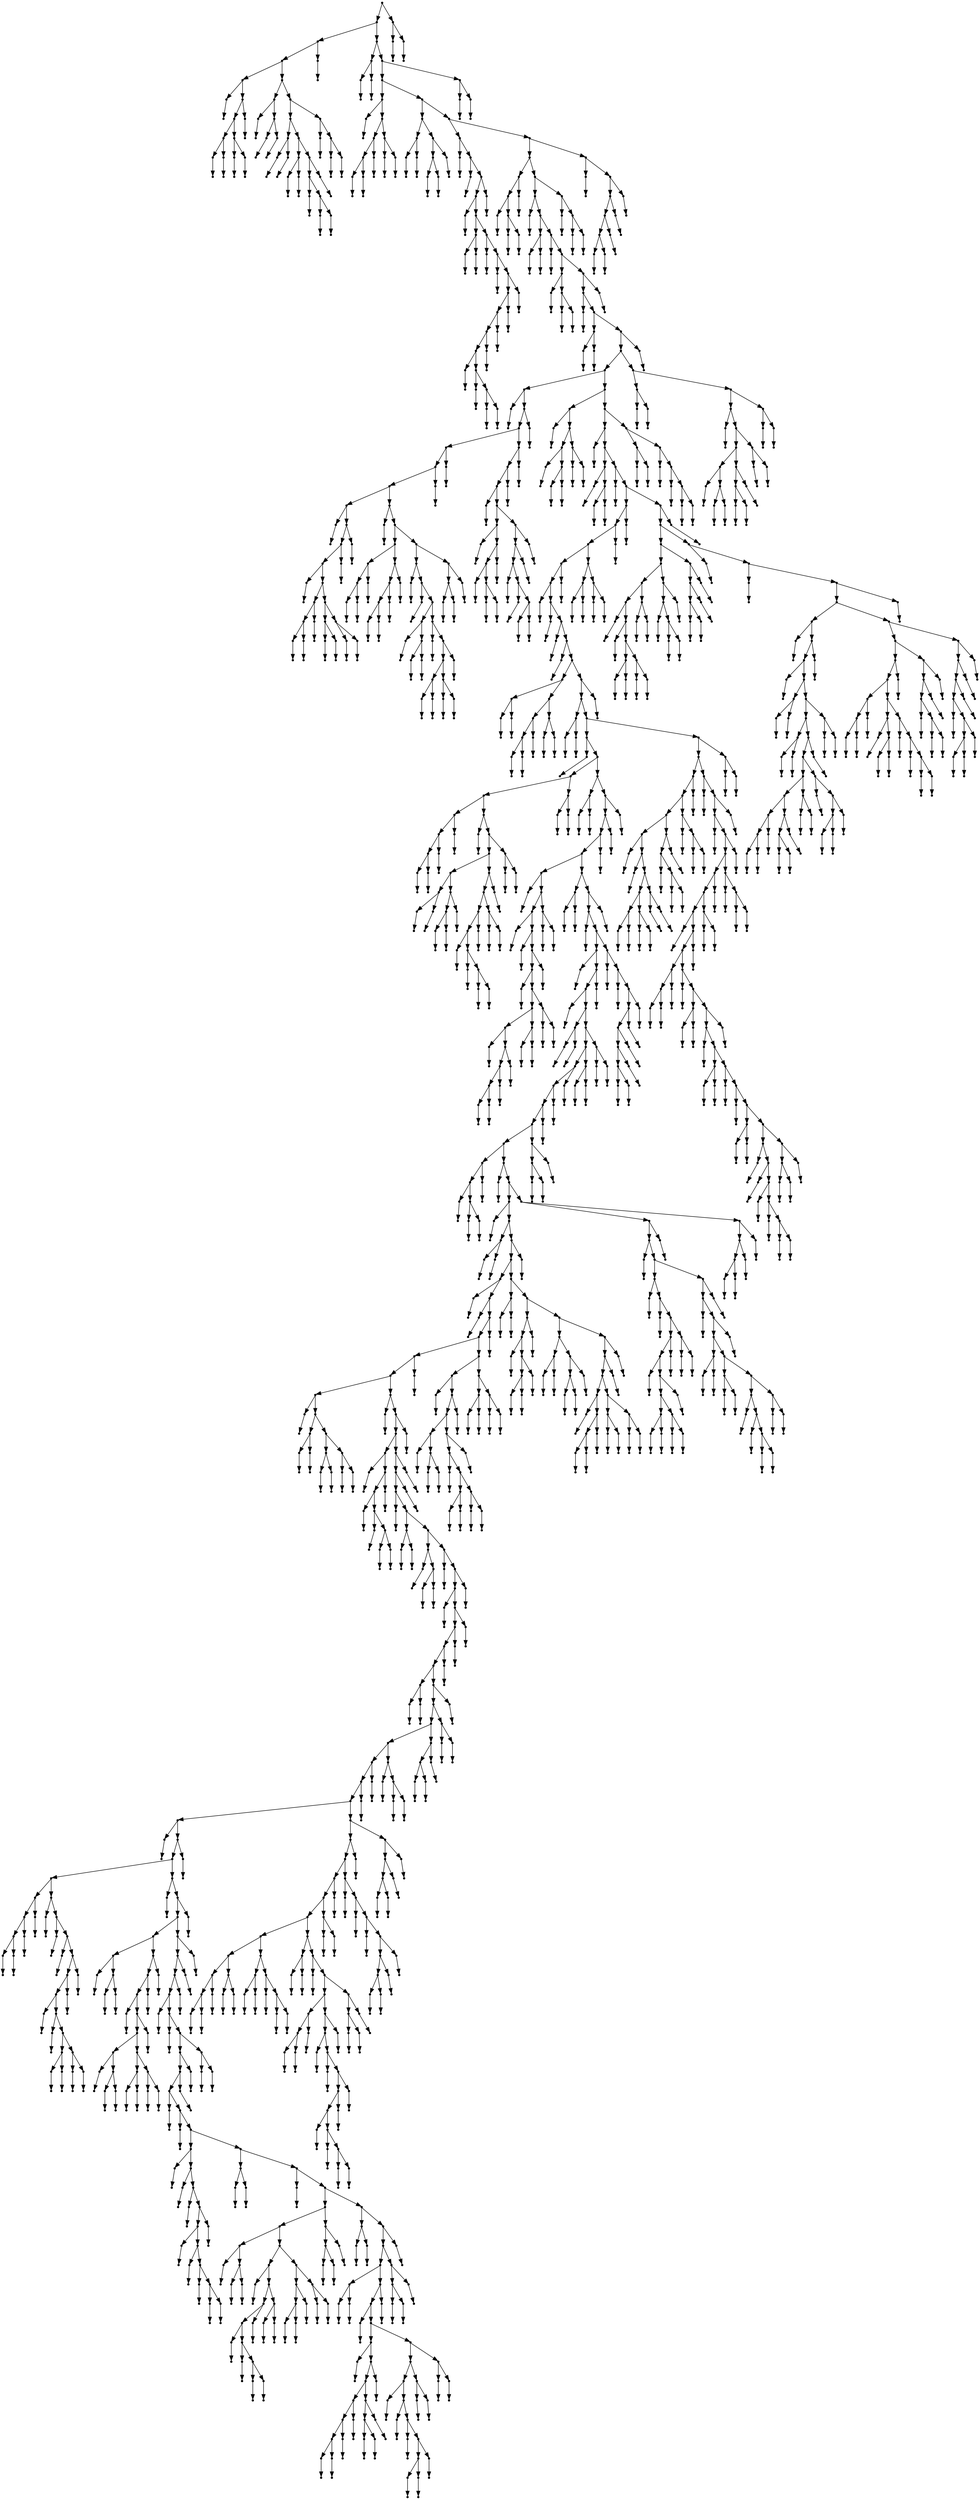 digraph {
  1915 [shape=point];
  1909 [shape=point];
  61 [shape=point];
  58 [shape=point];
  16 [shape=point];
  1 [shape=point];
  0 [shape=point];
  15 [shape=point];
  12 [shape=point];
  6 [shape=point];
  3 [shape=point];
  2 [shape=point];
  5 [shape=point];
  4 [shape=point];
  11 [shape=point];
  8 [shape=point];
  7 [shape=point];
  10 [shape=point];
  9 [shape=point];
  14 [shape=point];
  13 [shape=point];
  57 [shape=point];
  24 [shape=point];
  18 [shape=point];
  17 [shape=point];
  23 [shape=point];
  20 [shape=point];
  19 [shape=point];
  22 [shape=point];
  21 [shape=point];
  56 [shape=point];
  47 [shape=point];
  29 [shape=point];
  26 [shape=point];
  25 [shape=point];
  28 [shape=point];
  27 [shape=point];
  46 [shape=point];
  34 [shape=point];
  31 [shape=point];
  30 [shape=point];
  33 [shape=point];
  32 [shape=point];
  45 [shape=point];
  42 [shape=point];
  36 [shape=point];
  35 [shape=point];
  41 [shape=point];
  38 [shape=point];
  37 [shape=point];
  40 [shape=point];
  39 [shape=point];
  44 [shape=point];
  43 [shape=point];
  55 [shape=point];
  49 [shape=point];
  48 [shape=point];
  54 [shape=point];
  51 [shape=point];
  50 [shape=point];
  53 [shape=point];
  52 [shape=point];
  60 [shape=point];
  59 [shape=point];
  1908 [shape=point];
  66 [shape=point];
  63 [shape=point];
  62 [shape=point];
  65 [shape=point];
  64 [shape=point];
  1907 [shape=point];
  1901 [shape=point];
  83 [shape=point];
  68 [shape=point];
  67 [shape=point];
  82 [shape=point];
  76 [shape=point];
  73 [shape=point];
  70 [shape=point];
  69 [shape=point];
  72 [shape=point];
  71 [shape=point];
  75 [shape=point];
  74 [shape=point];
  81 [shape=point];
  78 [shape=point];
  77 [shape=point];
  80 [shape=point];
  79 [shape=point];
  1900 [shape=point];
  97 [shape=point];
  88 [shape=point];
  85 [shape=point];
  84 [shape=point];
  87 [shape=point];
  86 [shape=point];
  96 [shape=point];
  93 [shape=point];
  90 [shape=point];
  89 [shape=point];
  92 [shape=point];
  91 [shape=point];
  95 [shape=point];
  94 [shape=point];
  1899 [shape=point];
  144 [shape=point];
  99 [shape=point];
  98 [shape=point];
  143 [shape=point];
  101 [shape=point];
  100 [shape=point];
  142 [shape=point];
  139 [shape=point];
  103 [shape=point];
  102 [shape=point];
  138 [shape=point];
  108 [shape=point];
  105 [shape=point];
  104 [shape=point];
  107 [shape=point];
  106 [shape=point];
  137 [shape=point];
  110 [shape=point];
  109 [shape=point];
  136 [shape=point];
  112 [shape=point];
  111 [shape=point];
  135 [shape=point];
  132 [shape=point];
  129 [shape=point];
  126 [shape=point];
  123 [shape=point];
  114 [shape=point];
  113 [shape=point];
  122 [shape=point];
  116 [shape=point];
  115 [shape=point];
  121 [shape=point];
  118 [shape=point];
  117 [shape=point];
  120 [shape=point];
  119 [shape=point];
  125 [shape=point];
  124 [shape=point];
  128 [shape=point];
  127 [shape=point];
  131 [shape=point];
  130 [shape=point];
  134 [shape=point];
  133 [shape=point];
  141 [shape=point];
  140 [shape=point];
  1898 [shape=point];
  1880 [shape=point];
  155 [shape=point];
  152 [shape=point];
  146 [shape=point];
  145 [shape=point];
  151 [shape=point];
  148 [shape=point];
  147 [shape=point];
  150 [shape=point];
  149 [shape=point];
  154 [shape=point];
  153 [shape=point];
  1879 [shape=point];
  1870 [shape=point];
  157 [shape=point];
  156 [shape=point];
  1869 [shape=point];
  162 [shape=point];
  159 [shape=point];
  158 [shape=point];
  161 [shape=point];
  160 [shape=point];
  1868 [shape=point];
  164 [shape=point];
  163 [shape=point];
  1867 [shape=point];
  172 [shape=point];
  166 [shape=point];
  165 [shape=point];
  171 [shape=point];
  168 [shape=point];
  167 [shape=point];
  170 [shape=point];
  169 [shape=point];
  1866 [shape=point];
  1863 [shape=point];
  174 [shape=point];
  173 [shape=point];
  1862 [shape=point];
  179 [shape=point];
  176 [shape=point];
  175 [shape=point];
  178 [shape=point];
  177 [shape=point];
  1861 [shape=point];
  1858 [shape=point];
  1819 [shape=point];
  331 [shape=point];
  181 [shape=point];
  180 [shape=point];
  330 [shape=point];
  327 [shape=point];
  285 [shape=point];
  282 [shape=point];
  279 [shape=point];
  213 [shape=point];
  183 [shape=point];
  182 [shape=point];
  212 [shape=point];
  209 [shape=point];
  206 [shape=point];
  185 [shape=point];
  184 [shape=point];
  205 [shape=point];
  193 [shape=point];
  190 [shape=point];
  187 [shape=point];
  186 [shape=point];
  189 [shape=point];
  188 [shape=point];
  192 [shape=point];
  191 [shape=point];
  204 [shape=point];
  198 [shape=point];
  195 [shape=point];
  194 [shape=point];
  197 [shape=point];
  196 [shape=point];
  203 [shape=point];
  200 [shape=point];
  199 [shape=point];
  202 [shape=point];
  201 [shape=point];
  208 [shape=point];
  207 [shape=point];
  211 [shape=point];
  210 [shape=point];
  278 [shape=point];
  215 [shape=point];
  214 [shape=point];
  277 [shape=point];
  235 [shape=point];
  223 [shape=point];
  220 [shape=point];
  217 [shape=point];
  216 [shape=point];
  219 [shape=point];
  218 [shape=point];
  222 [shape=point];
  221 [shape=point];
  234 [shape=point];
  231 [shape=point];
  228 [shape=point];
  225 [shape=point];
  224 [shape=point];
  227 [shape=point];
  226 [shape=point];
  230 [shape=point];
  229 [shape=point];
  233 [shape=point];
  232 [shape=point];
  276 [shape=point];
  267 [shape=point];
  237 [shape=point];
  236 [shape=point];
  266 [shape=point];
  239 [shape=point];
  238 [shape=point];
  265 [shape=point];
  247 [shape=point];
  241 [shape=point];
  240 [shape=point];
  246 [shape=point];
  243 [shape=point];
  242 [shape=point];
  245 [shape=point];
  244 [shape=point];
  264 [shape=point];
  249 [shape=point];
  248 [shape=point];
  263 [shape=point];
  260 [shape=point];
  254 [shape=point];
  251 [shape=point];
  250 [shape=point];
  253 [shape=point];
  252 [shape=point];
  259 [shape=point];
  256 [shape=point];
  255 [shape=point];
  258 [shape=point];
  257 [shape=point];
  262 [shape=point];
  261 [shape=point];
  275 [shape=point];
  272 [shape=point];
  269 [shape=point];
  268 [shape=point];
  271 [shape=point];
  270 [shape=point];
  274 [shape=point];
  273 [shape=point];
  281 [shape=point];
  280 [shape=point];
  284 [shape=point];
  283 [shape=point];
  326 [shape=point];
  323 [shape=point];
  320 [shape=point];
  287 [shape=point];
  286 [shape=point];
  319 [shape=point];
  301 [shape=point];
  289 [shape=point];
  288 [shape=point];
  300 [shape=point];
  297 [shape=point];
  291 [shape=point];
  290 [shape=point];
  296 [shape=point];
  293 [shape=point];
  292 [shape=point];
  295 [shape=point];
  294 [shape=point];
  299 [shape=point];
  298 [shape=point];
  318 [shape=point];
  315 [shape=point];
  312 [shape=point];
  303 [shape=point];
  302 [shape=point];
  311 [shape=point];
  305 [shape=point];
  304 [shape=point];
  310 [shape=point];
  307 [shape=point];
  306 [shape=point];
  309 [shape=point];
  308 [shape=point];
  314 [shape=point];
  313 [shape=point];
  317 [shape=point];
  316 [shape=point];
  322 [shape=point];
  321 [shape=point];
  325 [shape=point];
  324 [shape=point];
  329 [shape=point];
  328 [shape=point];
  1818 [shape=point];
  348 [shape=point];
  333 [shape=point];
  332 [shape=point];
  347 [shape=point];
  341 [shape=point];
  335 [shape=point];
  334 [shape=point];
  340 [shape=point];
  337 [shape=point];
  336 [shape=point];
  339 [shape=point];
  338 [shape=point];
  346 [shape=point];
  343 [shape=point];
  342 [shape=point];
  345 [shape=point];
  344 [shape=point];
  1817 [shape=point];
  1799 [shape=point];
  350 [shape=point];
  349 [shape=point];
  1798 [shape=point];
  358 [shape=point];
  352 [shape=point];
  351 [shape=point];
  357 [shape=point];
  354 [shape=point];
  353 [shape=point];
  356 [shape=point];
  355 [shape=point];
  1797 [shape=point];
  360 [shape=point];
  359 [shape=point];
  1796 [shape=point];
  1601 [shape=point];
  1598 [shape=point];
  1595 [shape=point];
  1583 [shape=point];
  1580 [shape=point];
  362 [shape=point];
  361 [shape=point];
  1579 [shape=point];
  364 [shape=point];
  363 [shape=point];
  1578 [shape=point];
  366 [shape=point];
  365 [shape=point];
  1577 [shape=point];
  368 [shape=point];
  367 [shape=point];
  1576 [shape=point];
  388 [shape=point];
  373 [shape=point];
  370 [shape=point];
  369 [shape=point];
  372 [shape=point];
  371 [shape=point];
  387 [shape=point];
  381 [shape=point];
  378 [shape=point];
  375 [shape=point];
  374 [shape=point];
  377 [shape=point];
  376 [shape=point];
  380 [shape=point];
  379 [shape=point];
  386 [shape=point];
  383 [shape=point];
  382 [shape=point];
  385 [shape=point];
  384 [shape=point];
  1575 [shape=point];
  1572 [shape=point];
  393 [shape=point];
  390 [shape=point];
  389 [shape=point];
  392 [shape=point];
  391 [shape=point];
  1571 [shape=point];
  1412 [shape=point];
  395 [shape=point];
  394 [shape=point];
  1411 [shape=point];
  460 [shape=point];
  454 [shape=point];
  406 [shape=point];
  403 [shape=point];
  400 [shape=point];
  397 [shape=point];
  396 [shape=point];
  399 [shape=point];
  398 [shape=point];
  402 [shape=point];
  401 [shape=point];
  405 [shape=point];
  404 [shape=point];
  453 [shape=point];
  408 [shape=point];
  407 [shape=point];
  452 [shape=point];
  446 [shape=point];
  422 [shape=point];
  413 [shape=point];
  410 [shape=point];
  409 [shape=point];
  412 [shape=point];
  411 [shape=point];
  421 [shape=point];
  418 [shape=point];
  415 [shape=point];
  414 [shape=point];
  417 [shape=point];
  416 [shape=point];
  420 [shape=point];
  419 [shape=point];
  445 [shape=point];
  442 [shape=point];
  436 [shape=point];
  433 [shape=point];
  424 [shape=point];
  423 [shape=point];
  432 [shape=point];
  426 [shape=point];
  425 [shape=point];
  431 [shape=point];
  428 [shape=point];
  427 [shape=point];
  430 [shape=point];
  429 [shape=point];
  435 [shape=point];
  434 [shape=point];
  441 [shape=point];
  438 [shape=point];
  437 [shape=point];
  440 [shape=point];
  439 [shape=point];
  444 [shape=point];
  443 [shape=point];
  451 [shape=point];
  448 [shape=point];
  447 [shape=point];
  450 [shape=point];
  449 [shape=point];
  459 [shape=point];
  456 [shape=point];
  455 [shape=point];
  458 [shape=point];
  457 [shape=point];
  1410 [shape=point];
  465 [shape=point];
  462 [shape=point];
  461 [shape=point];
  464 [shape=point];
  463 [shape=point];
  1409 [shape=point];
  1406 [shape=point];
  1403 [shape=point];
  1400 [shape=point];
  512 [shape=point];
  467 [shape=point];
  466 [shape=point];
  511 [shape=point];
  505 [shape=point];
  469 [shape=point];
  468 [shape=point];
  504 [shape=point];
  471 [shape=point];
  470 [shape=point];
  503 [shape=point];
  500 [shape=point];
  473 [shape=point];
  472 [shape=point];
  499 [shape=point];
  493 [shape=point];
  487 [shape=point];
  475 [shape=point];
  474 [shape=point];
  486 [shape=point];
  483 [shape=point];
  480 [shape=point];
  477 [shape=point];
  476 [shape=point];
  479 [shape=point];
  478 [shape=point];
  482 [shape=point];
  481 [shape=point];
  485 [shape=point];
  484 [shape=point];
  492 [shape=point];
  489 [shape=point];
  488 [shape=point];
  491 [shape=point];
  490 [shape=point];
  498 [shape=point];
  495 [shape=point];
  494 [shape=point];
  497 [shape=point];
  496 [shape=point];
  502 [shape=point];
  501 [shape=point];
  510 [shape=point];
  507 [shape=point];
  506 [shape=point];
  509 [shape=point];
  508 [shape=point];
  1399 [shape=point];
  517 [shape=point];
  514 [shape=point];
  513 [shape=point];
  516 [shape=point];
  515 [shape=point];
  1398 [shape=point];
  1395 [shape=point];
  519 [shape=point];
  518 [shape=point];
  1394 [shape=point];
  1370 [shape=point];
  521 [shape=point];
  520 [shape=point];
  1369 [shape=point];
  1366 [shape=point];
  523 [shape=point];
  522 [shape=point];
  1365 [shape=point];
  528 [shape=point];
  525 [shape=point];
  524 [shape=point];
  527 [shape=point];
  526 [shape=point];
  1364 [shape=point];
  1358 [shape=point];
  1352 [shape=point];
  1349 [shape=point];
  1346 [shape=point];
  1343 [shape=point];
  1334 [shape=point];
  539 [shape=point];
  536 [shape=point];
  530 [shape=point];
  529 [shape=point];
  535 [shape=point];
  532 [shape=point];
  531 [shape=point];
  534 [shape=point];
  533 [shape=point];
  538 [shape=point];
  537 [shape=point];
  1333 [shape=point];
  541 [shape=point];
  540 [shape=point];
  1332 [shape=point];
  1242 [shape=point];
  543 [shape=point];
  542 [shape=point];
  1241 [shape=point];
  548 [shape=point];
  545 [shape=point];
  544 [shape=point];
  547 [shape=point];
  546 [shape=point];
  1240 [shape=point];
  1237 [shape=point];
  1171 [shape=point];
  550 [shape=point];
  549 [shape=point];
  1170 [shape=point];
  552 [shape=point];
  551 [shape=point];
  1169 [shape=point];
  1166 [shape=point];
  1121 [shape=point];
  1118 [shape=point];
  572 [shape=point];
  554 [shape=point];
  553 [shape=point];
  571 [shape=point];
  559 [shape=point];
  556 [shape=point];
  555 [shape=point];
  558 [shape=point];
  557 [shape=point];
  570 [shape=point];
  564 [shape=point];
  561 [shape=point];
  560 [shape=point];
  563 [shape=point];
  562 [shape=point];
  569 [shape=point];
  566 [shape=point];
  565 [shape=point];
  568 [shape=point];
  567 [shape=point];
  1117 [shape=point];
  574 [shape=point];
  573 [shape=point];
  1116 [shape=point];
  1113 [shape=point];
  591 [shape=point];
  576 [shape=point];
  575 [shape=point];
  590 [shape=point];
  587 [shape=point];
  578 [shape=point];
  577 [shape=point];
  586 [shape=point];
  580 [shape=point];
  579 [shape=point];
  585 [shape=point];
  582 [shape=point];
  581 [shape=point];
  584 [shape=point];
  583 [shape=point];
  589 [shape=point];
  588 [shape=point];
  1112 [shape=point];
  1109 [shape=point];
  1106 [shape=point];
  593 [shape=point];
  592 [shape=point];
  1105 [shape=point];
  598 [shape=point];
  595 [shape=point];
  594 [shape=point];
  597 [shape=point];
  596 [shape=point];
  1104 [shape=point];
  606 [shape=point];
  600 [shape=point];
  599 [shape=point];
  605 [shape=point];
  602 [shape=point];
  601 [shape=point];
  604 [shape=point];
  603 [shape=point];
  1103 [shape=point];
  608 [shape=point];
  607 [shape=point];
  1102 [shape=point];
  1099 [shape=point];
  610 [shape=point];
  609 [shape=point];
  1098 [shape=point];
  1095 [shape=point];
  1092 [shape=point];
  1089 [shape=point];
  615 [shape=point];
  612 [shape=point];
  611 [shape=point];
  614 [shape=point];
  613 [shape=point];
  1088 [shape=point];
  1085 [shape=point];
  1079 [shape=point];
  1070 [shape=point];
  1061 [shape=point];
  1058 [shape=point];
  1055 [shape=point];
  926 [shape=point];
  617 [shape=point];
  616 [shape=point];
  925 [shape=point];
  922 [shape=point];
  661 [shape=point];
  628 [shape=point];
  625 [shape=point];
  622 [shape=point];
  619 [shape=point];
  618 [shape=point];
  621 [shape=point];
  620 [shape=point];
  624 [shape=point];
  623 [shape=point];
  627 [shape=point];
  626 [shape=point];
  660 [shape=point];
  630 [shape=point];
  629 [shape=point];
  659 [shape=point];
  632 [shape=point];
  631 [shape=point];
  658 [shape=point];
  634 [shape=point];
  633 [shape=point];
  657 [shape=point];
  654 [shape=point];
  651 [shape=point];
  636 [shape=point];
  635 [shape=point];
  650 [shape=point];
  638 [shape=point];
  637 [shape=point];
  649 [shape=point];
  643 [shape=point];
  640 [shape=point];
  639 [shape=point];
  642 [shape=point];
  641 [shape=point];
  648 [shape=point];
  645 [shape=point];
  644 [shape=point];
  647 [shape=point];
  646 [shape=point];
  653 [shape=point];
  652 [shape=point];
  656 [shape=point];
  655 [shape=point];
  921 [shape=point];
  663 [shape=point];
  662 [shape=point];
  920 [shape=point];
  917 [shape=point];
  704 [shape=point];
  671 [shape=point];
  665 [shape=point];
  664 [shape=point];
  670 [shape=point];
  667 [shape=point];
  666 [shape=point];
  669 [shape=point];
  668 [shape=point];
  703 [shape=point];
  700 [shape=point];
  697 [shape=point];
  673 [shape=point];
  672 [shape=point];
  696 [shape=point];
  693 [shape=point];
  681 [shape=point];
  675 [shape=point];
  674 [shape=point];
  680 [shape=point];
  677 [shape=point];
  676 [shape=point];
  679 [shape=point];
  678 [shape=point];
  692 [shape=point];
  686 [shape=point];
  683 [shape=point];
  682 [shape=point];
  685 [shape=point];
  684 [shape=point];
  691 [shape=point];
  688 [shape=point];
  687 [shape=point];
  690 [shape=point];
  689 [shape=point];
  695 [shape=point];
  694 [shape=point];
  699 [shape=point];
  698 [shape=point];
  702 [shape=point];
  701 [shape=point];
  916 [shape=point];
  913 [shape=point];
  910 [shape=point];
  907 [shape=point];
  706 [shape=point];
  705 [shape=point];
  906 [shape=point];
  708 [shape=point];
  707 [shape=point];
  905 [shape=point];
  899 [shape=point];
  896 [shape=point];
  893 [shape=point];
  710 [shape=point];
  709 [shape=point];
  892 [shape=point];
  712 [shape=point];
  711 [shape=point];
  891 [shape=point];
  738 [shape=point];
  714 [shape=point];
  713 [shape=point];
  737 [shape=point];
  716 [shape=point];
  715 [shape=point];
  736 [shape=point];
  718 [shape=point];
  717 [shape=point];
  735 [shape=point];
  732 [shape=point];
  720 [shape=point];
  719 [shape=point];
  731 [shape=point];
  722 [shape=point];
  721 [shape=point];
  730 [shape=point];
  724 [shape=point];
  723 [shape=point];
  729 [shape=point];
  726 [shape=point];
  725 [shape=point];
  728 [shape=point];
  727 [shape=point];
  734 [shape=point];
  733 [shape=point];
  890 [shape=point];
  743 [shape=point];
  740 [shape=point];
  739 [shape=point];
  742 [shape=point];
  741 [shape=point];
  889 [shape=point];
  745 [shape=point];
  744 [shape=point];
  888 [shape=point];
  801 [shape=point];
  792 [shape=point];
  753 [shape=point];
  747 [shape=point];
  746 [shape=point];
  752 [shape=point];
  749 [shape=point];
  748 [shape=point];
  751 [shape=point];
  750 [shape=point];
  791 [shape=point];
  776 [shape=point];
  755 [shape=point];
  754 [shape=point];
  775 [shape=point];
  769 [shape=point];
  766 [shape=point];
  757 [shape=point];
  756 [shape=point];
  765 [shape=point];
  759 [shape=point];
  758 [shape=point];
  764 [shape=point];
  761 [shape=point];
  760 [shape=point];
  763 [shape=point];
  762 [shape=point];
  768 [shape=point];
  767 [shape=point];
  774 [shape=point];
  771 [shape=point];
  770 [shape=point];
  773 [shape=point];
  772 [shape=point];
  790 [shape=point];
  784 [shape=point];
  781 [shape=point];
  778 [shape=point];
  777 [shape=point];
  780 [shape=point];
  779 [shape=point];
  783 [shape=point];
  782 [shape=point];
  789 [shape=point];
  786 [shape=point];
  785 [shape=point];
  788 [shape=point];
  787 [shape=point];
  800 [shape=point];
  797 [shape=point];
  794 [shape=point];
  793 [shape=point];
  796 [shape=point];
  795 [shape=point];
  799 [shape=point];
  798 [shape=point];
  887 [shape=point];
  806 [shape=point];
  803 [shape=point];
  802 [shape=point];
  805 [shape=point];
  804 [shape=point];
  886 [shape=point];
  883 [shape=point];
  874 [shape=point];
  811 [shape=point];
  808 [shape=point];
  807 [shape=point];
  810 [shape=point];
  809 [shape=point];
  873 [shape=point];
  870 [shape=point];
  813 [shape=point];
  812 [shape=point];
  869 [shape=point];
  839 [shape=point];
  815 [shape=point];
  814 [shape=point];
  838 [shape=point];
  835 [shape=point];
  826 [shape=point];
  823 [shape=point];
  820 [shape=point];
  817 [shape=point];
  816 [shape=point];
  819 [shape=point];
  818 [shape=point];
  822 [shape=point];
  821 [shape=point];
  825 [shape=point];
  824 [shape=point];
  834 [shape=point];
  831 [shape=point];
  828 [shape=point];
  827 [shape=point];
  830 [shape=point];
  829 [shape=point];
  833 [shape=point];
  832 [shape=point];
  837 [shape=point];
  836 [shape=point];
  868 [shape=point];
  862 [shape=point];
  856 [shape=point];
  841 [shape=point];
  840 [shape=point];
  855 [shape=point];
  843 [shape=point];
  842 [shape=point];
  854 [shape=point];
  845 [shape=point];
  844 [shape=point];
  853 [shape=point];
  850 [shape=point];
  847 [shape=point];
  846 [shape=point];
  849 [shape=point];
  848 [shape=point];
  852 [shape=point];
  851 [shape=point];
  861 [shape=point];
  858 [shape=point];
  857 [shape=point];
  860 [shape=point];
  859 [shape=point];
  867 [shape=point];
  864 [shape=point];
  863 [shape=point];
  866 [shape=point];
  865 [shape=point];
  872 [shape=point];
  871 [shape=point];
  882 [shape=point];
  879 [shape=point];
  876 [shape=point];
  875 [shape=point];
  878 [shape=point];
  877 [shape=point];
  881 [shape=point];
  880 [shape=point];
  885 [shape=point];
  884 [shape=point];
  895 [shape=point];
  894 [shape=point];
  898 [shape=point];
  897 [shape=point];
  904 [shape=point];
  901 [shape=point];
  900 [shape=point];
  903 [shape=point];
  902 [shape=point];
  909 [shape=point];
  908 [shape=point];
  912 [shape=point];
  911 [shape=point];
  915 [shape=point];
  914 [shape=point];
  919 [shape=point];
  918 [shape=point];
  924 [shape=point];
  923 [shape=point];
  1054 [shape=point];
  1042 [shape=point];
  1039 [shape=point];
  1018 [shape=point];
  1015 [shape=point];
  1009 [shape=point];
  955 [shape=point];
  940 [shape=point];
  934 [shape=point];
  931 [shape=point];
  928 [shape=point];
  927 [shape=point];
  930 [shape=point];
  929 [shape=point];
  933 [shape=point];
  932 [shape=point];
  939 [shape=point];
  936 [shape=point];
  935 [shape=point];
  938 [shape=point];
  937 [shape=point];
  954 [shape=point];
  945 [shape=point];
  942 [shape=point];
  941 [shape=point];
  944 [shape=point];
  943 [shape=point];
  953 [shape=point];
  947 [shape=point];
  946 [shape=point];
  952 [shape=point];
  949 [shape=point];
  948 [shape=point];
  951 [shape=point];
  950 [shape=point];
  1008 [shape=point];
  960 [shape=point];
  957 [shape=point];
  956 [shape=point];
  959 [shape=point];
  958 [shape=point];
  1007 [shape=point];
  962 [shape=point];
  961 [shape=point];
  1006 [shape=point];
  997 [shape=point];
  970 [shape=point];
  967 [shape=point];
  964 [shape=point];
  963 [shape=point];
  966 [shape=point];
  965 [shape=point];
  969 [shape=point];
  968 [shape=point];
  996 [shape=point];
  993 [shape=point];
  972 [shape=point];
  971 [shape=point];
  992 [shape=point];
  974 [shape=point];
  973 [shape=point];
  991 [shape=point];
  988 [shape=point];
  985 [shape=point];
  976 [shape=point];
  975 [shape=point];
  984 [shape=point];
  978 [shape=point];
  977 [shape=point];
  983 [shape=point];
  980 [shape=point];
  979 [shape=point];
  982 [shape=point];
  981 [shape=point];
  987 [shape=point];
  986 [shape=point];
  990 [shape=point];
  989 [shape=point];
  995 [shape=point];
  994 [shape=point];
  1005 [shape=point];
  1002 [shape=point];
  999 [shape=point];
  998 [shape=point];
  1001 [shape=point];
  1000 [shape=point];
  1004 [shape=point];
  1003 [shape=point];
  1014 [shape=point];
  1011 [shape=point];
  1010 [shape=point];
  1013 [shape=point];
  1012 [shape=point];
  1017 [shape=point];
  1016 [shape=point];
  1038 [shape=point];
  1020 [shape=point];
  1019 [shape=point];
  1037 [shape=point];
  1022 [shape=point];
  1021 [shape=point];
  1036 [shape=point];
  1024 [shape=point];
  1023 [shape=point];
  1035 [shape=point];
  1032 [shape=point];
  1029 [shape=point];
  1026 [shape=point];
  1025 [shape=point];
  1028 [shape=point];
  1027 [shape=point];
  1031 [shape=point];
  1030 [shape=point];
  1034 [shape=point];
  1033 [shape=point];
  1041 [shape=point];
  1040 [shape=point];
  1053 [shape=point];
  1050 [shape=point];
  1047 [shape=point];
  1044 [shape=point];
  1043 [shape=point];
  1046 [shape=point];
  1045 [shape=point];
  1049 [shape=point];
  1048 [shape=point];
  1052 [shape=point];
  1051 [shape=point];
  1057 [shape=point];
  1056 [shape=point];
  1060 [shape=point];
  1059 [shape=point];
  1069 [shape=point];
  1063 [shape=point];
  1062 [shape=point];
  1068 [shape=point];
  1065 [shape=point];
  1064 [shape=point];
  1067 [shape=point];
  1066 [shape=point];
  1078 [shape=point];
  1075 [shape=point];
  1072 [shape=point];
  1071 [shape=point];
  1074 [shape=point];
  1073 [shape=point];
  1077 [shape=point];
  1076 [shape=point];
  1084 [shape=point];
  1081 [shape=point];
  1080 [shape=point];
  1083 [shape=point];
  1082 [shape=point];
  1087 [shape=point];
  1086 [shape=point];
  1091 [shape=point];
  1090 [shape=point];
  1094 [shape=point];
  1093 [shape=point];
  1097 [shape=point];
  1096 [shape=point];
  1101 [shape=point];
  1100 [shape=point];
  1108 [shape=point];
  1107 [shape=point];
  1111 [shape=point];
  1110 [shape=point];
  1115 [shape=point];
  1114 [shape=point];
  1120 [shape=point];
  1119 [shape=point];
  1165 [shape=point];
  1153 [shape=point];
  1123 [shape=point];
  1122 [shape=point];
  1152 [shape=point];
  1149 [shape=point];
  1131 [shape=point];
  1125 [shape=point];
  1124 [shape=point];
  1130 [shape=point];
  1127 [shape=point];
  1126 [shape=point];
  1129 [shape=point];
  1128 [shape=point];
  1148 [shape=point];
  1145 [shape=point];
  1133 [shape=point];
  1132 [shape=point];
  1144 [shape=point];
  1138 [shape=point];
  1135 [shape=point];
  1134 [shape=point];
  1137 [shape=point];
  1136 [shape=point];
  1143 [shape=point];
  1140 [shape=point];
  1139 [shape=point];
  1142 [shape=point];
  1141 [shape=point];
  1147 [shape=point];
  1146 [shape=point];
  1151 [shape=point];
  1150 [shape=point];
  1164 [shape=point];
  1158 [shape=point];
  1155 [shape=point];
  1154 [shape=point];
  1157 [shape=point];
  1156 [shape=point];
  1163 [shape=point];
  1160 [shape=point];
  1159 [shape=point];
  1162 [shape=point];
  1161 [shape=point];
  1168 [shape=point];
  1167 [shape=point];
  1236 [shape=point];
  1176 [shape=point];
  1173 [shape=point];
  1172 [shape=point];
  1175 [shape=point];
  1174 [shape=point];
  1235 [shape=point];
  1190 [shape=point];
  1187 [shape=point];
  1178 [shape=point];
  1177 [shape=point];
  1186 [shape=point];
  1183 [shape=point];
  1180 [shape=point];
  1179 [shape=point];
  1182 [shape=point];
  1181 [shape=point];
  1185 [shape=point];
  1184 [shape=point];
  1189 [shape=point];
  1188 [shape=point];
  1234 [shape=point];
  1204 [shape=point];
  1195 [shape=point];
  1192 [shape=point];
  1191 [shape=point];
  1194 [shape=point];
  1193 [shape=point];
  1203 [shape=point];
  1200 [shape=point];
  1197 [shape=point];
  1196 [shape=point];
  1199 [shape=point];
  1198 [shape=point];
  1202 [shape=point];
  1201 [shape=point];
  1233 [shape=point];
  1230 [shape=point];
  1227 [shape=point];
  1215 [shape=point];
  1206 [shape=point];
  1205 [shape=point];
  1214 [shape=point];
  1211 [shape=point];
  1208 [shape=point];
  1207 [shape=point];
  1210 [shape=point];
  1209 [shape=point];
  1213 [shape=point];
  1212 [shape=point];
  1226 [shape=point];
  1220 [shape=point];
  1217 [shape=point];
  1216 [shape=point];
  1219 [shape=point];
  1218 [shape=point];
  1225 [shape=point];
  1222 [shape=point];
  1221 [shape=point];
  1224 [shape=point];
  1223 [shape=point];
  1229 [shape=point];
  1228 [shape=point];
  1232 [shape=point];
  1231 [shape=point];
  1239 [shape=point];
  1238 [shape=point];
  1331 [shape=point];
  1319 [shape=point];
  1316 [shape=point];
  1244 [shape=point];
  1243 [shape=point];
  1315 [shape=point];
  1276 [shape=point];
  1246 [shape=point];
  1245 [shape=point];
  1275 [shape=point];
  1248 [shape=point];
  1247 [shape=point];
  1274 [shape=point];
  1268 [shape=point];
  1265 [shape=point];
  1250 [shape=point];
  1249 [shape=point];
  1264 [shape=point];
  1261 [shape=point];
  1255 [shape=point];
  1252 [shape=point];
  1251 [shape=point];
  1254 [shape=point];
  1253 [shape=point];
  1260 [shape=point];
  1257 [shape=point];
  1256 [shape=point];
  1259 [shape=point];
  1258 [shape=point];
  1263 [shape=point];
  1262 [shape=point];
  1267 [shape=point];
  1266 [shape=point];
  1273 [shape=point];
  1270 [shape=point];
  1269 [shape=point];
  1272 [shape=point];
  1271 [shape=point];
  1314 [shape=point];
  1311 [shape=point];
  1278 [shape=point];
  1277 [shape=point];
  1310 [shape=point];
  1307 [shape=point];
  1283 [shape=point];
  1280 [shape=point];
  1279 [shape=point];
  1282 [shape=point];
  1281 [shape=point];
  1306 [shape=point];
  1288 [shape=point];
  1285 [shape=point];
  1284 [shape=point];
  1287 [shape=point];
  1286 [shape=point];
  1305 [shape=point];
  1299 [shape=point];
  1290 [shape=point];
  1289 [shape=point];
  1298 [shape=point];
  1292 [shape=point];
  1291 [shape=point];
  1297 [shape=point];
  1294 [shape=point];
  1293 [shape=point];
  1296 [shape=point];
  1295 [shape=point];
  1304 [shape=point];
  1301 [shape=point];
  1300 [shape=point];
  1303 [shape=point];
  1302 [shape=point];
  1309 [shape=point];
  1308 [shape=point];
  1313 [shape=point];
  1312 [shape=point];
  1318 [shape=point];
  1317 [shape=point];
  1330 [shape=point];
  1327 [shape=point];
  1324 [shape=point];
  1321 [shape=point];
  1320 [shape=point];
  1323 [shape=point];
  1322 [shape=point];
  1326 [shape=point];
  1325 [shape=point];
  1329 [shape=point];
  1328 [shape=point];
  1342 [shape=point];
  1339 [shape=point];
  1336 [shape=point];
  1335 [shape=point];
  1338 [shape=point];
  1337 [shape=point];
  1341 [shape=point];
  1340 [shape=point];
  1345 [shape=point];
  1344 [shape=point];
  1348 [shape=point];
  1347 [shape=point];
  1351 [shape=point];
  1350 [shape=point];
  1357 [shape=point];
  1354 [shape=point];
  1353 [shape=point];
  1356 [shape=point];
  1355 [shape=point];
  1363 [shape=point];
  1360 [shape=point];
  1359 [shape=point];
  1362 [shape=point];
  1361 [shape=point];
  1368 [shape=point];
  1367 [shape=point];
  1393 [shape=point];
  1372 [shape=point];
  1371 [shape=point];
  1392 [shape=point];
  1374 [shape=point];
  1373 [shape=point];
  1391 [shape=point];
  1388 [shape=point];
  1385 [shape=point];
  1382 [shape=point];
  1379 [shape=point];
  1376 [shape=point];
  1375 [shape=point];
  1378 [shape=point];
  1377 [shape=point];
  1381 [shape=point];
  1380 [shape=point];
  1384 [shape=point];
  1383 [shape=point];
  1387 [shape=point];
  1386 [shape=point];
  1390 [shape=point];
  1389 [shape=point];
  1397 [shape=point];
  1396 [shape=point];
  1402 [shape=point];
  1401 [shape=point];
  1405 [shape=point];
  1404 [shape=point];
  1408 [shape=point];
  1407 [shape=point];
  1570 [shape=point];
  1564 [shape=point];
  1459 [shape=point];
  1456 [shape=point];
  1447 [shape=point];
  1435 [shape=point];
  1414 [shape=point];
  1413 [shape=point];
  1434 [shape=point];
  1416 [shape=point];
  1415 [shape=point];
  1433 [shape=point];
  1427 [shape=point];
  1421 [shape=point];
  1418 [shape=point];
  1417 [shape=point];
  1420 [shape=point];
  1419 [shape=point];
  1426 [shape=point];
  1423 [shape=point];
  1422 [shape=point];
  1425 [shape=point];
  1424 [shape=point];
  1432 [shape=point];
  1429 [shape=point];
  1428 [shape=point];
  1431 [shape=point];
  1430 [shape=point];
  1446 [shape=point];
  1443 [shape=point];
  1437 [shape=point];
  1436 [shape=point];
  1442 [shape=point];
  1439 [shape=point];
  1438 [shape=point];
  1441 [shape=point];
  1440 [shape=point];
  1445 [shape=point];
  1444 [shape=point];
  1455 [shape=point];
  1449 [shape=point];
  1448 [shape=point];
  1454 [shape=point];
  1451 [shape=point];
  1450 [shape=point];
  1453 [shape=point];
  1452 [shape=point];
  1458 [shape=point];
  1457 [shape=point];
  1563 [shape=point];
  1461 [shape=point];
  1460 [shape=point];
  1562 [shape=point];
  1559 [shape=point];
  1463 [shape=point];
  1462 [shape=point];
  1558 [shape=point];
  1555 [shape=point];
  1546 [shape=point];
  1543 [shape=point];
  1537 [shape=point];
  1465 [shape=point];
  1464 [shape=point];
  1536 [shape=point];
  1533 [shape=point];
  1473 [shape=point];
  1470 [shape=point];
  1467 [shape=point];
  1466 [shape=point];
  1469 [shape=point];
  1468 [shape=point];
  1472 [shape=point];
  1471 [shape=point];
  1532 [shape=point];
  1475 [shape=point];
  1474 [shape=point];
  1531 [shape=point];
  1480 [shape=point];
  1477 [shape=point];
  1476 [shape=point];
  1479 [shape=point];
  1478 [shape=point];
  1530 [shape=point];
  1527 [shape=point];
  1482 [shape=point];
  1481 [shape=point];
  1526 [shape=point];
  1487 [shape=point];
  1484 [shape=point];
  1483 [shape=point];
  1486 [shape=point];
  1485 [shape=point];
  1525 [shape=point];
  1489 [shape=point];
  1488 [shape=point];
  1524 [shape=point];
  1491 [shape=point];
  1490 [shape=point];
  1523 [shape=point];
  1496 [shape=point];
  1493 [shape=point];
  1492 [shape=point];
  1495 [shape=point];
  1494 [shape=point];
  1522 [shape=point];
  1513 [shape=point];
  1498 [shape=point];
  1497 [shape=point];
  1512 [shape=point];
  1500 [shape=point];
  1499 [shape=point];
  1511 [shape=point];
  1502 [shape=point];
  1501 [shape=point];
  1510 [shape=point];
  1504 [shape=point];
  1503 [shape=point];
  1509 [shape=point];
  1506 [shape=point];
  1505 [shape=point];
  1508 [shape=point];
  1507 [shape=point];
  1521 [shape=point];
  1518 [shape=point];
  1515 [shape=point];
  1514 [shape=point];
  1517 [shape=point];
  1516 [shape=point];
  1520 [shape=point];
  1519 [shape=point];
  1529 [shape=point];
  1528 [shape=point];
  1535 [shape=point];
  1534 [shape=point];
  1542 [shape=point];
  1539 [shape=point];
  1538 [shape=point];
  1541 [shape=point];
  1540 [shape=point];
  1545 [shape=point];
  1544 [shape=point];
  1554 [shape=point];
  1548 [shape=point];
  1547 [shape=point];
  1553 [shape=point];
  1550 [shape=point];
  1549 [shape=point];
  1552 [shape=point];
  1551 [shape=point];
  1557 [shape=point];
  1556 [shape=point];
  1561 [shape=point];
  1560 [shape=point];
  1569 [shape=point];
  1566 [shape=point];
  1565 [shape=point];
  1568 [shape=point];
  1567 [shape=point];
  1574 [shape=point];
  1573 [shape=point];
  1582 [shape=point];
  1581 [shape=point];
  1594 [shape=point];
  1588 [shape=point];
  1585 [shape=point];
  1584 [shape=point];
  1587 [shape=point];
  1586 [shape=point];
  1593 [shape=point];
  1590 [shape=point];
  1589 [shape=point];
  1592 [shape=point];
  1591 [shape=point];
  1597 [shape=point];
  1596 [shape=point];
  1600 [shape=point];
  1599 [shape=point];
  1795 [shape=point];
  1792 [shape=point];
  1648 [shape=point];
  1636 [shape=point];
  1624 [shape=point];
  1618 [shape=point];
  1603 [shape=point];
  1602 [shape=point];
  1617 [shape=point];
  1605 [shape=point];
  1604 [shape=point];
  1616 [shape=point];
  1610 [shape=point];
  1607 [shape=point];
  1606 [shape=point];
  1609 [shape=point];
  1608 [shape=point];
  1615 [shape=point];
  1612 [shape=point];
  1611 [shape=point];
  1614 [shape=point];
  1613 [shape=point];
  1623 [shape=point];
  1620 [shape=point];
  1619 [shape=point];
  1622 [shape=point];
  1621 [shape=point];
  1635 [shape=point];
  1632 [shape=point];
  1626 [shape=point];
  1625 [shape=point];
  1631 [shape=point];
  1628 [shape=point];
  1627 [shape=point];
  1630 [shape=point];
  1629 [shape=point];
  1634 [shape=point];
  1633 [shape=point];
  1647 [shape=point];
  1644 [shape=point];
  1641 [shape=point];
  1638 [shape=point];
  1637 [shape=point];
  1640 [shape=point];
  1639 [shape=point];
  1643 [shape=point];
  1642 [shape=point];
  1646 [shape=point];
  1645 [shape=point];
  1791 [shape=point];
  1650 [shape=point];
  1649 [shape=point];
  1790 [shape=point];
  1652 [shape=point];
  1651 [shape=point];
  1789 [shape=point];
  1786 [shape=point];
  1717 [shape=point];
  1654 [shape=point];
  1653 [shape=point];
  1716 [shape=point];
  1713 [shape=point];
  1656 [shape=point];
  1655 [shape=point];
  1712 [shape=point];
  1661 [shape=point];
  1658 [shape=point];
  1657 [shape=point];
  1660 [shape=point];
  1659 [shape=point];
  1711 [shape=point];
  1705 [shape=point];
  1666 [shape=point];
  1663 [shape=point];
  1662 [shape=point];
  1665 [shape=point];
  1664 [shape=point];
  1704 [shape=point];
  1701 [shape=point];
  1689 [shape=point];
  1683 [shape=point];
  1674 [shape=point];
  1671 [shape=point];
  1668 [shape=point];
  1667 [shape=point];
  1670 [shape=point];
  1669 [shape=point];
  1673 [shape=point];
  1672 [shape=point];
  1682 [shape=point];
  1679 [shape=point];
  1676 [shape=point];
  1675 [shape=point];
  1678 [shape=point];
  1677 [shape=point];
  1681 [shape=point];
  1680 [shape=point];
  1688 [shape=point];
  1685 [shape=point];
  1684 [shape=point];
  1687 [shape=point];
  1686 [shape=point];
  1700 [shape=point];
  1691 [shape=point];
  1690 [shape=point];
  1699 [shape=point];
  1696 [shape=point];
  1693 [shape=point];
  1692 [shape=point];
  1695 [shape=point];
  1694 [shape=point];
  1698 [shape=point];
  1697 [shape=point];
  1703 [shape=point];
  1702 [shape=point];
  1710 [shape=point];
  1707 [shape=point];
  1706 [shape=point];
  1709 [shape=point];
  1708 [shape=point];
  1715 [shape=point];
  1714 [shape=point];
  1785 [shape=point];
  1764 [shape=point];
  1749 [shape=point];
  1746 [shape=point];
  1725 [shape=point];
  1722 [shape=point];
  1719 [shape=point];
  1718 [shape=point];
  1721 [shape=point];
  1720 [shape=point];
  1724 [shape=point];
  1723 [shape=point];
  1745 [shape=point];
  1733 [shape=point];
  1727 [shape=point];
  1726 [shape=point];
  1732 [shape=point];
  1729 [shape=point];
  1728 [shape=point];
  1731 [shape=point];
  1730 [shape=point];
  1744 [shape=point];
  1735 [shape=point];
  1734 [shape=point];
  1743 [shape=point];
  1737 [shape=point];
  1736 [shape=point];
  1742 [shape=point];
  1739 [shape=point];
  1738 [shape=point];
  1741 [shape=point];
  1740 [shape=point];
  1748 [shape=point];
  1747 [shape=point];
  1763 [shape=point];
  1760 [shape=point];
  1757 [shape=point];
  1751 [shape=point];
  1750 [shape=point];
  1756 [shape=point];
  1753 [shape=point];
  1752 [shape=point];
  1755 [shape=point];
  1754 [shape=point];
  1759 [shape=point];
  1758 [shape=point];
  1762 [shape=point];
  1761 [shape=point];
  1784 [shape=point];
  1781 [shape=point];
  1778 [shape=point];
  1775 [shape=point];
  1766 [shape=point];
  1765 [shape=point];
  1774 [shape=point];
  1771 [shape=point];
  1768 [shape=point];
  1767 [shape=point];
  1770 [shape=point];
  1769 [shape=point];
  1773 [shape=point];
  1772 [shape=point];
  1777 [shape=point];
  1776 [shape=point];
  1780 [shape=point];
  1779 [shape=point];
  1783 [shape=point];
  1782 [shape=point];
  1788 [shape=point];
  1787 [shape=point];
  1794 [shape=point];
  1793 [shape=point];
  1816 [shape=point];
  1804 [shape=point];
  1801 [shape=point];
  1800 [shape=point];
  1803 [shape=point];
  1802 [shape=point];
  1815 [shape=point];
  1806 [shape=point];
  1805 [shape=point];
  1814 [shape=point];
  1808 [shape=point];
  1807 [shape=point];
  1813 [shape=point];
  1810 [shape=point];
  1809 [shape=point];
  1812 [shape=point];
  1811 [shape=point];
  1857 [shape=point];
  1824 [shape=point];
  1821 [shape=point];
  1820 [shape=point];
  1823 [shape=point];
  1822 [shape=point];
  1856 [shape=point];
  1850 [shape=point];
  1826 [shape=point];
  1825 [shape=point];
  1849 [shape=point];
  1843 [shape=point];
  1834 [shape=point];
  1828 [shape=point];
  1827 [shape=point];
  1833 [shape=point];
  1830 [shape=point];
  1829 [shape=point];
  1832 [shape=point];
  1831 [shape=point];
  1842 [shape=point];
  1839 [shape=point];
  1836 [shape=point];
  1835 [shape=point];
  1838 [shape=point];
  1837 [shape=point];
  1841 [shape=point];
  1840 [shape=point];
  1848 [shape=point];
  1845 [shape=point];
  1844 [shape=point];
  1847 [shape=point];
  1846 [shape=point];
  1855 [shape=point];
  1852 [shape=point];
  1851 [shape=point];
  1854 [shape=point];
  1853 [shape=point];
  1860 [shape=point];
  1859 [shape=point];
  1865 [shape=point];
  1864 [shape=point];
  1878 [shape=point];
  1872 [shape=point];
  1871 [shape=point];
  1877 [shape=point];
  1874 [shape=point];
  1873 [shape=point];
  1876 [shape=point];
  1875 [shape=point];
  1897 [shape=point];
  1882 [shape=point];
  1881 [shape=point];
  1896 [shape=point];
  1893 [shape=point];
  1890 [shape=point];
  1887 [shape=point];
  1884 [shape=point];
  1883 [shape=point];
  1886 [shape=point];
  1885 [shape=point];
  1889 [shape=point];
  1888 [shape=point];
  1892 [shape=point];
  1891 [shape=point];
  1895 [shape=point];
  1894 [shape=point];
  1906 [shape=point];
  1903 [shape=point];
  1902 [shape=point];
  1905 [shape=point];
  1904 [shape=point];
  1914 [shape=point];
  1911 [shape=point];
  1910 [shape=point];
  1913 [shape=point];
  1912 [shape=point];
1915 -> 1909;
1909 -> 61;
61 -> 58;
58 -> 16;
16 -> 1;
1 -> 0;
16 -> 15;
15 -> 12;
12 -> 6;
6 -> 3;
3 -> 2;
6 -> 5;
5 -> 4;
12 -> 11;
11 -> 8;
8 -> 7;
11 -> 10;
10 -> 9;
15 -> 14;
14 -> 13;
58 -> 57;
57 -> 24;
24 -> 18;
18 -> 17;
24 -> 23;
23 -> 20;
20 -> 19;
23 -> 22;
22 -> 21;
57 -> 56;
56 -> 47;
47 -> 29;
29 -> 26;
26 -> 25;
29 -> 28;
28 -> 27;
47 -> 46;
46 -> 34;
34 -> 31;
31 -> 30;
34 -> 33;
33 -> 32;
46 -> 45;
45 -> 42;
42 -> 36;
36 -> 35;
42 -> 41;
41 -> 38;
38 -> 37;
41 -> 40;
40 -> 39;
45 -> 44;
44 -> 43;
56 -> 55;
55 -> 49;
49 -> 48;
55 -> 54;
54 -> 51;
51 -> 50;
54 -> 53;
53 -> 52;
61 -> 60;
60 -> 59;
1909 -> 1908;
1908 -> 66;
66 -> 63;
63 -> 62;
66 -> 65;
65 -> 64;
1908 -> 1907;
1907 -> 1901;
1901 -> 83;
83 -> 68;
68 -> 67;
83 -> 82;
82 -> 76;
76 -> 73;
73 -> 70;
70 -> 69;
73 -> 72;
72 -> 71;
76 -> 75;
75 -> 74;
82 -> 81;
81 -> 78;
78 -> 77;
81 -> 80;
80 -> 79;
1901 -> 1900;
1900 -> 97;
97 -> 88;
88 -> 85;
85 -> 84;
88 -> 87;
87 -> 86;
97 -> 96;
96 -> 93;
93 -> 90;
90 -> 89;
93 -> 92;
92 -> 91;
96 -> 95;
95 -> 94;
1900 -> 1899;
1899 -> 144;
144 -> 99;
99 -> 98;
144 -> 143;
143 -> 101;
101 -> 100;
143 -> 142;
142 -> 139;
139 -> 103;
103 -> 102;
139 -> 138;
138 -> 108;
108 -> 105;
105 -> 104;
108 -> 107;
107 -> 106;
138 -> 137;
137 -> 110;
110 -> 109;
137 -> 136;
136 -> 112;
112 -> 111;
136 -> 135;
135 -> 132;
132 -> 129;
129 -> 126;
126 -> 123;
123 -> 114;
114 -> 113;
123 -> 122;
122 -> 116;
116 -> 115;
122 -> 121;
121 -> 118;
118 -> 117;
121 -> 120;
120 -> 119;
126 -> 125;
125 -> 124;
129 -> 128;
128 -> 127;
132 -> 131;
131 -> 130;
135 -> 134;
134 -> 133;
142 -> 141;
141 -> 140;
1899 -> 1898;
1898 -> 1880;
1880 -> 155;
155 -> 152;
152 -> 146;
146 -> 145;
152 -> 151;
151 -> 148;
148 -> 147;
151 -> 150;
150 -> 149;
155 -> 154;
154 -> 153;
1880 -> 1879;
1879 -> 1870;
1870 -> 157;
157 -> 156;
1870 -> 1869;
1869 -> 162;
162 -> 159;
159 -> 158;
162 -> 161;
161 -> 160;
1869 -> 1868;
1868 -> 164;
164 -> 163;
1868 -> 1867;
1867 -> 172;
172 -> 166;
166 -> 165;
172 -> 171;
171 -> 168;
168 -> 167;
171 -> 170;
170 -> 169;
1867 -> 1866;
1866 -> 1863;
1863 -> 174;
174 -> 173;
1863 -> 1862;
1862 -> 179;
179 -> 176;
176 -> 175;
179 -> 178;
178 -> 177;
1862 -> 1861;
1861 -> 1858;
1858 -> 1819;
1819 -> 331;
331 -> 181;
181 -> 180;
331 -> 330;
330 -> 327;
327 -> 285;
285 -> 282;
282 -> 279;
279 -> 213;
213 -> 183;
183 -> 182;
213 -> 212;
212 -> 209;
209 -> 206;
206 -> 185;
185 -> 184;
206 -> 205;
205 -> 193;
193 -> 190;
190 -> 187;
187 -> 186;
190 -> 189;
189 -> 188;
193 -> 192;
192 -> 191;
205 -> 204;
204 -> 198;
198 -> 195;
195 -> 194;
198 -> 197;
197 -> 196;
204 -> 203;
203 -> 200;
200 -> 199;
203 -> 202;
202 -> 201;
209 -> 208;
208 -> 207;
212 -> 211;
211 -> 210;
279 -> 278;
278 -> 215;
215 -> 214;
278 -> 277;
277 -> 235;
235 -> 223;
223 -> 220;
220 -> 217;
217 -> 216;
220 -> 219;
219 -> 218;
223 -> 222;
222 -> 221;
235 -> 234;
234 -> 231;
231 -> 228;
228 -> 225;
225 -> 224;
228 -> 227;
227 -> 226;
231 -> 230;
230 -> 229;
234 -> 233;
233 -> 232;
277 -> 276;
276 -> 267;
267 -> 237;
237 -> 236;
267 -> 266;
266 -> 239;
239 -> 238;
266 -> 265;
265 -> 247;
247 -> 241;
241 -> 240;
247 -> 246;
246 -> 243;
243 -> 242;
246 -> 245;
245 -> 244;
265 -> 264;
264 -> 249;
249 -> 248;
264 -> 263;
263 -> 260;
260 -> 254;
254 -> 251;
251 -> 250;
254 -> 253;
253 -> 252;
260 -> 259;
259 -> 256;
256 -> 255;
259 -> 258;
258 -> 257;
263 -> 262;
262 -> 261;
276 -> 275;
275 -> 272;
272 -> 269;
269 -> 268;
272 -> 271;
271 -> 270;
275 -> 274;
274 -> 273;
282 -> 281;
281 -> 280;
285 -> 284;
284 -> 283;
327 -> 326;
326 -> 323;
323 -> 320;
320 -> 287;
287 -> 286;
320 -> 319;
319 -> 301;
301 -> 289;
289 -> 288;
301 -> 300;
300 -> 297;
297 -> 291;
291 -> 290;
297 -> 296;
296 -> 293;
293 -> 292;
296 -> 295;
295 -> 294;
300 -> 299;
299 -> 298;
319 -> 318;
318 -> 315;
315 -> 312;
312 -> 303;
303 -> 302;
312 -> 311;
311 -> 305;
305 -> 304;
311 -> 310;
310 -> 307;
307 -> 306;
310 -> 309;
309 -> 308;
315 -> 314;
314 -> 313;
318 -> 317;
317 -> 316;
323 -> 322;
322 -> 321;
326 -> 325;
325 -> 324;
330 -> 329;
329 -> 328;
1819 -> 1818;
1818 -> 348;
348 -> 333;
333 -> 332;
348 -> 347;
347 -> 341;
341 -> 335;
335 -> 334;
341 -> 340;
340 -> 337;
337 -> 336;
340 -> 339;
339 -> 338;
347 -> 346;
346 -> 343;
343 -> 342;
346 -> 345;
345 -> 344;
1818 -> 1817;
1817 -> 1799;
1799 -> 350;
350 -> 349;
1799 -> 1798;
1798 -> 358;
358 -> 352;
352 -> 351;
358 -> 357;
357 -> 354;
354 -> 353;
357 -> 356;
356 -> 355;
1798 -> 1797;
1797 -> 360;
360 -> 359;
1797 -> 1796;
1796 -> 1601;
1601 -> 1598;
1598 -> 1595;
1595 -> 1583;
1583 -> 1580;
1580 -> 362;
362 -> 361;
1580 -> 1579;
1579 -> 364;
364 -> 363;
1579 -> 1578;
1578 -> 366;
366 -> 365;
1578 -> 1577;
1577 -> 368;
368 -> 367;
1577 -> 1576;
1576 -> 388;
388 -> 373;
373 -> 370;
370 -> 369;
373 -> 372;
372 -> 371;
388 -> 387;
387 -> 381;
381 -> 378;
378 -> 375;
375 -> 374;
378 -> 377;
377 -> 376;
381 -> 380;
380 -> 379;
387 -> 386;
386 -> 383;
383 -> 382;
386 -> 385;
385 -> 384;
1576 -> 1575;
1575 -> 1572;
1572 -> 393;
393 -> 390;
390 -> 389;
393 -> 392;
392 -> 391;
1572 -> 1571;
1571 -> 1412;
1412 -> 395;
395 -> 394;
1412 -> 1411;
1411 -> 460;
460 -> 454;
454 -> 406;
406 -> 403;
403 -> 400;
400 -> 397;
397 -> 396;
400 -> 399;
399 -> 398;
403 -> 402;
402 -> 401;
406 -> 405;
405 -> 404;
454 -> 453;
453 -> 408;
408 -> 407;
453 -> 452;
452 -> 446;
446 -> 422;
422 -> 413;
413 -> 410;
410 -> 409;
413 -> 412;
412 -> 411;
422 -> 421;
421 -> 418;
418 -> 415;
415 -> 414;
418 -> 417;
417 -> 416;
421 -> 420;
420 -> 419;
446 -> 445;
445 -> 442;
442 -> 436;
436 -> 433;
433 -> 424;
424 -> 423;
433 -> 432;
432 -> 426;
426 -> 425;
432 -> 431;
431 -> 428;
428 -> 427;
431 -> 430;
430 -> 429;
436 -> 435;
435 -> 434;
442 -> 441;
441 -> 438;
438 -> 437;
441 -> 440;
440 -> 439;
445 -> 444;
444 -> 443;
452 -> 451;
451 -> 448;
448 -> 447;
451 -> 450;
450 -> 449;
460 -> 459;
459 -> 456;
456 -> 455;
459 -> 458;
458 -> 457;
1411 -> 1410;
1410 -> 465;
465 -> 462;
462 -> 461;
465 -> 464;
464 -> 463;
1410 -> 1409;
1409 -> 1406;
1406 -> 1403;
1403 -> 1400;
1400 -> 512;
512 -> 467;
467 -> 466;
512 -> 511;
511 -> 505;
505 -> 469;
469 -> 468;
505 -> 504;
504 -> 471;
471 -> 470;
504 -> 503;
503 -> 500;
500 -> 473;
473 -> 472;
500 -> 499;
499 -> 493;
493 -> 487;
487 -> 475;
475 -> 474;
487 -> 486;
486 -> 483;
483 -> 480;
480 -> 477;
477 -> 476;
480 -> 479;
479 -> 478;
483 -> 482;
482 -> 481;
486 -> 485;
485 -> 484;
493 -> 492;
492 -> 489;
489 -> 488;
492 -> 491;
491 -> 490;
499 -> 498;
498 -> 495;
495 -> 494;
498 -> 497;
497 -> 496;
503 -> 502;
502 -> 501;
511 -> 510;
510 -> 507;
507 -> 506;
510 -> 509;
509 -> 508;
1400 -> 1399;
1399 -> 517;
517 -> 514;
514 -> 513;
517 -> 516;
516 -> 515;
1399 -> 1398;
1398 -> 1395;
1395 -> 519;
519 -> 518;
1395 -> 1394;
1394 -> 1370;
1370 -> 521;
521 -> 520;
1370 -> 1369;
1369 -> 1366;
1366 -> 523;
523 -> 522;
1366 -> 1365;
1365 -> 528;
528 -> 525;
525 -> 524;
528 -> 527;
527 -> 526;
1365 -> 1364;
1364 -> 1358;
1358 -> 1352;
1352 -> 1349;
1349 -> 1346;
1346 -> 1343;
1343 -> 1334;
1334 -> 539;
539 -> 536;
536 -> 530;
530 -> 529;
536 -> 535;
535 -> 532;
532 -> 531;
535 -> 534;
534 -> 533;
539 -> 538;
538 -> 537;
1334 -> 1333;
1333 -> 541;
541 -> 540;
1333 -> 1332;
1332 -> 1242;
1242 -> 543;
543 -> 542;
1242 -> 1241;
1241 -> 548;
548 -> 545;
545 -> 544;
548 -> 547;
547 -> 546;
1241 -> 1240;
1240 -> 1237;
1237 -> 1171;
1171 -> 550;
550 -> 549;
1171 -> 1170;
1170 -> 552;
552 -> 551;
1170 -> 1169;
1169 -> 1166;
1166 -> 1121;
1121 -> 1118;
1118 -> 572;
572 -> 554;
554 -> 553;
572 -> 571;
571 -> 559;
559 -> 556;
556 -> 555;
559 -> 558;
558 -> 557;
571 -> 570;
570 -> 564;
564 -> 561;
561 -> 560;
564 -> 563;
563 -> 562;
570 -> 569;
569 -> 566;
566 -> 565;
569 -> 568;
568 -> 567;
1118 -> 1117;
1117 -> 574;
574 -> 573;
1117 -> 1116;
1116 -> 1113;
1113 -> 591;
591 -> 576;
576 -> 575;
591 -> 590;
590 -> 587;
587 -> 578;
578 -> 577;
587 -> 586;
586 -> 580;
580 -> 579;
586 -> 585;
585 -> 582;
582 -> 581;
585 -> 584;
584 -> 583;
590 -> 589;
589 -> 588;
1113 -> 1112;
1112 -> 1109;
1109 -> 1106;
1106 -> 593;
593 -> 592;
1106 -> 1105;
1105 -> 598;
598 -> 595;
595 -> 594;
598 -> 597;
597 -> 596;
1105 -> 1104;
1104 -> 606;
606 -> 600;
600 -> 599;
606 -> 605;
605 -> 602;
602 -> 601;
605 -> 604;
604 -> 603;
1104 -> 1103;
1103 -> 608;
608 -> 607;
1103 -> 1102;
1102 -> 1099;
1099 -> 610;
610 -> 609;
1099 -> 1098;
1098 -> 1095;
1095 -> 1092;
1092 -> 1089;
1089 -> 615;
615 -> 612;
612 -> 611;
615 -> 614;
614 -> 613;
1089 -> 1088;
1088 -> 1085;
1085 -> 1079;
1079 -> 1070;
1070 -> 1061;
1061 -> 1058;
1058 -> 1055;
1055 -> 926;
926 -> 617;
617 -> 616;
926 -> 925;
925 -> 922;
922 -> 661;
661 -> 628;
628 -> 625;
625 -> 622;
622 -> 619;
619 -> 618;
622 -> 621;
621 -> 620;
625 -> 624;
624 -> 623;
628 -> 627;
627 -> 626;
661 -> 660;
660 -> 630;
630 -> 629;
660 -> 659;
659 -> 632;
632 -> 631;
659 -> 658;
658 -> 634;
634 -> 633;
658 -> 657;
657 -> 654;
654 -> 651;
651 -> 636;
636 -> 635;
651 -> 650;
650 -> 638;
638 -> 637;
650 -> 649;
649 -> 643;
643 -> 640;
640 -> 639;
643 -> 642;
642 -> 641;
649 -> 648;
648 -> 645;
645 -> 644;
648 -> 647;
647 -> 646;
654 -> 653;
653 -> 652;
657 -> 656;
656 -> 655;
922 -> 921;
921 -> 663;
663 -> 662;
921 -> 920;
920 -> 917;
917 -> 704;
704 -> 671;
671 -> 665;
665 -> 664;
671 -> 670;
670 -> 667;
667 -> 666;
670 -> 669;
669 -> 668;
704 -> 703;
703 -> 700;
700 -> 697;
697 -> 673;
673 -> 672;
697 -> 696;
696 -> 693;
693 -> 681;
681 -> 675;
675 -> 674;
681 -> 680;
680 -> 677;
677 -> 676;
680 -> 679;
679 -> 678;
693 -> 692;
692 -> 686;
686 -> 683;
683 -> 682;
686 -> 685;
685 -> 684;
692 -> 691;
691 -> 688;
688 -> 687;
691 -> 690;
690 -> 689;
696 -> 695;
695 -> 694;
700 -> 699;
699 -> 698;
703 -> 702;
702 -> 701;
917 -> 916;
916 -> 913;
913 -> 910;
910 -> 907;
907 -> 706;
706 -> 705;
907 -> 906;
906 -> 708;
708 -> 707;
906 -> 905;
905 -> 899;
899 -> 896;
896 -> 893;
893 -> 710;
710 -> 709;
893 -> 892;
892 -> 712;
712 -> 711;
892 -> 891;
891 -> 738;
738 -> 714;
714 -> 713;
738 -> 737;
737 -> 716;
716 -> 715;
737 -> 736;
736 -> 718;
718 -> 717;
736 -> 735;
735 -> 732;
732 -> 720;
720 -> 719;
732 -> 731;
731 -> 722;
722 -> 721;
731 -> 730;
730 -> 724;
724 -> 723;
730 -> 729;
729 -> 726;
726 -> 725;
729 -> 728;
728 -> 727;
735 -> 734;
734 -> 733;
891 -> 890;
890 -> 743;
743 -> 740;
740 -> 739;
743 -> 742;
742 -> 741;
890 -> 889;
889 -> 745;
745 -> 744;
889 -> 888;
888 -> 801;
801 -> 792;
792 -> 753;
753 -> 747;
747 -> 746;
753 -> 752;
752 -> 749;
749 -> 748;
752 -> 751;
751 -> 750;
792 -> 791;
791 -> 776;
776 -> 755;
755 -> 754;
776 -> 775;
775 -> 769;
769 -> 766;
766 -> 757;
757 -> 756;
766 -> 765;
765 -> 759;
759 -> 758;
765 -> 764;
764 -> 761;
761 -> 760;
764 -> 763;
763 -> 762;
769 -> 768;
768 -> 767;
775 -> 774;
774 -> 771;
771 -> 770;
774 -> 773;
773 -> 772;
791 -> 790;
790 -> 784;
784 -> 781;
781 -> 778;
778 -> 777;
781 -> 780;
780 -> 779;
784 -> 783;
783 -> 782;
790 -> 789;
789 -> 786;
786 -> 785;
789 -> 788;
788 -> 787;
801 -> 800;
800 -> 797;
797 -> 794;
794 -> 793;
797 -> 796;
796 -> 795;
800 -> 799;
799 -> 798;
888 -> 887;
887 -> 806;
806 -> 803;
803 -> 802;
806 -> 805;
805 -> 804;
887 -> 886;
886 -> 883;
883 -> 874;
874 -> 811;
811 -> 808;
808 -> 807;
811 -> 810;
810 -> 809;
874 -> 873;
873 -> 870;
870 -> 813;
813 -> 812;
870 -> 869;
869 -> 839;
839 -> 815;
815 -> 814;
839 -> 838;
838 -> 835;
835 -> 826;
826 -> 823;
823 -> 820;
820 -> 817;
817 -> 816;
820 -> 819;
819 -> 818;
823 -> 822;
822 -> 821;
826 -> 825;
825 -> 824;
835 -> 834;
834 -> 831;
831 -> 828;
828 -> 827;
831 -> 830;
830 -> 829;
834 -> 833;
833 -> 832;
838 -> 837;
837 -> 836;
869 -> 868;
868 -> 862;
862 -> 856;
856 -> 841;
841 -> 840;
856 -> 855;
855 -> 843;
843 -> 842;
855 -> 854;
854 -> 845;
845 -> 844;
854 -> 853;
853 -> 850;
850 -> 847;
847 -> 846;
850 -> 849;
849 -> 848;
853 -> 852;
852 -> 851;
862 -> 861;
861 -> 858;
858 -> 857;
861 -> 860;
860 -> 859;
868 -> 867;
867 -> 864;
864 -> 863;
867 -> 866;
866 -> 865;
873 -> 872;
872 -> 871;
883 -> 882;
882 -> 879;
879 -> 876;
876 -> 875;
879 -> 878;
878 -> 877;
882 -> 881;
881 -> 880;
886 -> 885;
885 -> 884;
896 -> 895;
895 -> 894;
899 -> 898;
898 -> 897;
905 -> 904;
904 -> 901;
901 -> 900;
904 -> 903;
903 -> 902;
910 -> 909;
909 -> 908;
913 -> 912;
912 -> 911;
916 -> 915;
915 -> 914;
920 -> 919;
919 -> 918;
925 -> 924;
924 -> 923;
1055 -> 1054;
1054 -> 1042;
1042 -> 1039;
1039 -> 1018;
1018 -> 1015;
1015 -> 1009;
1009 -> 955;
955 -> 940;
940 -> 934;
934 -> 931;
931 -> 928;
928 -> 927;
931 -> 930;
930 -> 929;
934 -> 933;
933 -> 932;
940 -> 939;
939 -> 936;
936 -> 935;
939 -> 938;
938 -> 937;
955 -> 954;
954 -> 945;
945 -> 942;
942 -> 941;
945 -> 944;
944 -> 943;
954 -> 953;
953 -> 947;
947 -> 946;
953 -> 952;
952 -> 949;
949 -> 948;
952 -> 951;
951 -> 950;
1009 -> 1008;
1008 -> 960;
960 -> 957;
957 -> 956;
960 -> 959;
959 -> 958;
1008 -> 1007;
1007 -> 962;
962 -> 961;
1007 -> 1006;
1006 -> 997;
997 -> 970;
970 -> 967;
967 -> 964;
964 -> 963;
967 -> 966;
966 -> 965;
970 -> 969;
969 -> 968;
997 -> 996;
996 -> 993;
993 -> 972;
972 -> 971;
993 -> 992;
992 -> 974;
974 -> 973;
992 -> 991;
991 -> 988;
988 -> 985;
985 -> 976;
976 -> 975;
985 -> 984;
984 -> 978;
978 -> 977;
984 -> 983;
983 -> 980;
980 -> 979;
983 -> 982;
982 -> 981;
988 -> 987;
987 -> 986;
991 -> 990;
990 -> 989;
996 -> 995;
995 -> 994;
1006 -> 1005;
1005 -> 1002;
1002 -> 999;
999 -> 998;
1002 -> 1001;
1001 -> 1000;
1005 -> 1004;
1004 -> 1003;
1015 -> 1014;
1014 -> 1011;
1011 -> 1010;
1014 -> 1013;
1013 -> 1012;
1018 -> 1017;
1017 -> 1016;
1039 -> 1038;
1038 -> 1020;
1020 -> 1019;
1038 -> 1037;
1037 -> 1022;
1022 -> 1021;
1037 -> 1036;
1036 -> 1024;
1024 -> 1023;
1036 -> 1035;
1035 -> 1032;
1032 -> 1029;
1029 -> 1026;
1026 -> 1025;
1029 -> 1028;
1028 -> 1027;
1032 -> 1031;
1031 -> 1030;
1035 -> 1034;
1034 -> 1033;
1042 -> 1041;
1041 -> 1040;
1054 -> 1053;
1053 -> 1050;
1050 -> 1047;
1047 -> 1044;
1044 -> 1043;
1047 -> 1046;
1046 -> 1045;
1050 -> 1049;
1049 -> 1048;
1053 -> 1052;
1052 -> 1051;
1058 -> 1057;
1057 -> 1056;
1061 -> 1060;
1060 -> 1059;
1070 -> 1069;
1069 -> 1063;
1063 -> 1062;
1069 -> 1068;
1068 -> 1065;
1065 -> 1064;
1068 -> 1067;
1067 -> 1066;
1079 -> 1078;
1078 -> 1075;
1075 -> 1072;
1072 -> 1071;
1075 -> 1074;
1074 -> 1073;
1078 -> 1077;
1077 -> 1076;
1085 -> 1084;
1084 -> 1081;
1081 -> 1080;
1084 -> 1083;
1083 -> 1082;
1088 -> 1087;
1087 -> 1086;
1092 -> 1091;
1091 -> 1090;
1095 -> 1094;
1094 -> 1093;
1098 -> 1097;
1097 -> 1096;
1102 -> 1101;
1101 -> 1100;
1109 -> 1108;
1108 -> 1107;
1112 -> 1111;
1111 -> 1110;
1116 -> 1115;
1115 -> 1114;
1121 -> 1120;
1120 -> 1119;
1166 -> 1165;
1165 -> 1153;
1153 -> 1123;
1123 -> 1122;
1153 -> 1152;
1152 -> 1149;
1149 -> 1131;
1131 -> 1125;
1125 -> 1124;
1131 -> 1130;
1130 -> 1127;
1127 -> 1126;
1130 -> 1129;
1129 -> 1128;
1149 -> 1148;
1148 -> 1145;
1145 -> 1133;
1133 -> 1132;
1145 -> 1144;
1144 -> 1138;
1138 -> 1135;
1135 -> 1134;
1138 -> 1137;
1137 -> 1136;
1144 -> 1143;
1143 -> 1140;
1140 -> 1139;
1143 -> 1142;
1142 -> 1141;
1148 -> 1147;
1147 -> 1146;
1152 -> 1151;
1151 -> 1150;
1165 -> 1164;
1164 -> 1158;
1158 -> 1155;
1155 -> 1154;
1158 -> 1157;
1157 -> 1156;
1164 -> 1163;
1163 -> 1160;
1160 -> 1159;
1163 -> 1162;
1162 -> 1161;
1169 -> 1168;
1168 -> 1167;
1237 -> 1236;
1236 -> 1176;
1176 -> 1173;
1173 -> 1172;
1176 -> 1175;
1175 -> 1174;
1236 -> 1235;
1235 -> 1190;
1190 -> 1187;
1187 -> 1178;
1178 -> 1177;
1187 -> 1186;
1186 -> 1183;
1183 -> 1180;
1180 -> 1179;
1183 -> 1182;
1182 -> 1181;
1186 -> 1185;
1185 -> 1184;
1190 -> 1189;
1189 -> 1188;
1235 -> 1234;
1234 -> 1204;
1204 -> 1195;
1195 -> 1192;
1192 -> 1191;
1195 -> 1194;
1194 -> 1193;
1204 -> 1203;
1203 -> 1200;
1200 -> 1197;
1197 -> 1196;
1200 -> 1199;
1199 -> 1198;
1203 -> 1202;
1202 -> 1201;
1234 -> 1233;
1233 -> 1230;
1230 -> 1227;
1227 -> 1215;
1215 -> 1206;
1206 -> 1205;
1215 -> 1214;
1214 -> 1211;
1211 -> 1208;
1208 -> 1207;
1211 -> 1210;
1210 -> 1209;
1214 -> 1213;
1213 -> 1212;
1227 -> 1226;
1226 -> 1220;
1220 -> 1217;
1217 -> 1216;
1220 -> 1219;
1219 -> 1218;
1226 -> 1225;
1225 -> 1222;
1222 -> 1221;
1225 -> 1224;
1224 -> 1223;
1230 -> 1229;
1229 -> 1228;
1233 -> 1232;
1232 -> 1231;
1240 -> 1239;
1239 -> 1238;
1332 -> 1331;
1331 -> 1319;
1319 -> 1316;
1316 -> 1244;
1244 -> 1243;
1316 -> 1315;
1315 -> 1276;
1276 -> 1246;
1246 -> 1245;
1276 -> 1275;
1275 -> 1248;
1248 -> 1247;
1275 -> 1274;
1274 -> 1268;
1268 -> 1265;
1265 -> 1250;
1250 -> 1249;
1265 -> 1264;
1264 -> 1261;
1261 -> 1255;
1255 -> 1252;
1252 -> 1251;
1255 -> 1254;
1254 -> 1253;
1261 -> 1260;
1260 -> 1257;
1257 -> 1256;
1260 -> 1259;
1259 -> 1258;
1264 -> 1263;
1263 -> 1262;
1268 -> 1267;
1267 -> 1266;
1274 -> 1273;
1273 -> 1270;
1270 -> 1269;
1273 -> 1272;
1272 -> 1271;
1315 -> 1314;
1314 -> 1311;
1311 -> 1278;
1278 -> 1277;
1311 -> 1310;
1310 -> 1307;
1307 -> 1283;
1283 -> 1280;
1280 -> 1279;
1283 -> 1282;
1282 -> 1281;
1307 -> 1306;
1306 -> 1288;
1288 -> 1285;
1285 -> 1284;
1288 -> 1287;
1287 -> 1286;
1306 -> 1305;
1305 -> 1299;
1299 -> 1290;
1290 -> 1289;
1299 -> 1298;
1298 -> 1292;
1292 -> 1291;
1298 -> 1297;
1297 -> 1294;
1294 -> 1293;
1297 -> 1296;
1296 -> 1295;
1305 -> 1304;
1304 -> 1301;
1301 -> 1300;
1304 -> 1303;
1303 -> 1302;
1310 -> 1309;
1309 -> 1308;
1314 -> 1313;
1313 -> 1312;
1319 -> 1318;
1318 -> 1317;
1331 -> 1330;
1330 -> 1327;
1327 -> 1324;
1324 -> 1321;
1321 -> 1320;
1324 -> 1323;
1323 -> 1322;
1327 -> 1326;
1326 -> 1325;
1330 -> 1329;
1329 -> 1328;
1343 -> 1342;
1342 -> 1339;
1339 -> 1336;
1336 -> 1335;
1339 -> 1338;
1338 -> 1337;
1342 -> 1341;
1341 -> 1340;
1346 -> 1345;
1345 -> 1344;
1349 -> 1348;
1348 -> 1347;
1352 -> 1351;
1351 -> 1350;
1358 -> 1357;
1357 -> 1354;
1354 -> 1353;
1357 -> 1356;
1356 -> 1355;
1364 -> 1363;
1363 -> 1360;
1360 -> 1359;
1363 -> 1362;
1362 -> 1361;
1369 -> 1368;
1368 -> 1367;
1394 -> 1393;
1393 -> 1372;
1372 -> 1371;
1393 -> 1392;
1392 -> 1374;
1374 -> 1373;
1392 -> 1391;
1391 -> 1388;
1388 -> 1385;
1385 -> 1382;
1382 -> 1379;
1379 -> 1376;
1376 -> 1375;
1379 -> 1378;
1378 -> 1377;
1382 -> 1381;
1381 -> 1380;
1385 -> 1384;
1384 -> 1383;
1388 -> 1387;
1387 -> 1386;
1391 -> 1390;
1390 -> 1389;
1398 -> 1397;
1397 -> 1396;
1403 -> 1402;
1402 -> 1401;
1406 -> 1405;
1405 -> 1404;
1409 -> 1408;
1408 -> 1407;
1571 -> 1570;
1570 -> 1564;
1564 -> 1459;
1459 -> 1456;
1456 -> 1447;
1447 -> 1435;
1435 -> 1414;
1414 -> 1413;
1435 -> 1434;
1434 -> 1416;
1416 -> 1415;
1434 -> 1433;
1433 -> 1427;
1427 -> 1421;
1421 -> 1418;
1418 -> 1417;
1421 -> 1420;
1420 -> 1419;
1427 -> 1426;
1426 -> 1423;
1423 -> 1422;
1426 -> 1425;
1425 -> 1424;
1433 -> 1432;
1432 -> 1429;
1429 -> 1428;
1432 -> 1431;
1431 -> 1430;
1447 -> 1446;
1446 -> 1443;
1443 -> 1437;
1437 -> 1436;
1443 -> 1442;
1442 -> 1439;
1439 -> 1438;
1442 -> 1441;
1441 -> 1440;
1446 -> 1445;
1445 -> 1444;
1456 -> 1455;
1455 -> 1449;
1449 -> 1448;
1455 -> 1454;
1454 -> 1451;
1451 -> 1450;
1454 -> 1453;
1453 -> 1452;
1459 -> 1458;
1458 -> 1457;
1564 -> 1563;
1563 -> 1461;
1461 -> 1460;
1563 -> 1562;
1562 -> 1559;
1559 -> 1463;
1463 -> 1462;
1559 -> 1558;
1558 -> 1555;
1555 -> 1546;
1546 -> 1543;
1543 -> 1537;
1537 -> 1465;
1465 -> 1464;
1537 -> 1536;
1536 -> 1533;
1533 -> 1473;
1473 -> 1470;
1470 -> 1467;
1467 -> 1466;
1470 -> 1469;
1469 -> 1468;
1473 -> 1472;
1472 -> 1471;
1533 -> 1532;
1532 -> 1475;
1475 -> 1474;
1532 -> 1531;
1531 -> 1480;
1480 -> 1477;
1477 -> 1476;
1480 -> 1479;
1479 -> 1478;
1531 -> 1530;
1530 -> 1527;
1527 -> 1482;
1482 -> 1481;
1527 -> 1526;
1526 -> 1487;
1487 -> 1484;
1484 -> 1483;
1487 -> 1486;
1486 -> 1485;
1526 -> 1525;
1525 -> 1489;
1489 -> 1488;
1525 -> 1524;
1524 -> 1491;
1491 -> 1490;
1524 -> 1523;
1523 -> 1496;
1496 -> 1493;
1493 -> 1492;
1496 -> 1495;
1495 -> 1494;
1523 -> 1522;
1522 -> 1513;
1513 -> 1498;
1498 -> 1497;
1513 -> 1512;
1512 -> 1500;
1500 -> 1499;
1512 -> 1511;
1511 -> 1502;
1502 -> 1501;
1511 -> 1510;
1510 -> 1504;
1504 -> 1503;
1510 -> 1509;
1509 -> 1506;
1506 -> 1505;
1509 -> 1508;
1508 -> 1507;
1522 -> 1521;
1521 -> 1518;
1518 -> 1515;
1515 -> 1514;
1518 -> 1517;
1517 -> 1516;
1521 -> 1520;
1520 -> 1519;
1530 -> 1529;
1529 -> 1528;
1536 -> 1535;
1535 -> 1534;
1543 -> 1542;
1542 -> 1539;
1539 -> 1538;
1542 -> 1541;
1541 -> 1540;
1546 -> 1545;
1545 -> 1544;
1555 -> 1554;
1554 -> 1548;
1548 -> 1547;
1554 -> 1553;
1553 -> 1550;
1550 -> 1549;
1553 -> 1552;
1552 -> 1551;
1558 -> 1557;
1557 -> 1556;
1562 -> 1561;
1561 -> 1560;
1570 -> 1569;
1569 -> 1566;
1566 -> 1565;
1569 -> 1568;
1568 -> 1567;
1575 -> 1574;
1574 -> 1573;
1583 -> 1582;
1582 -> 1581;
1595 -> 1594;
1594 -> 1588;
1588 -> 1585;
1585 -> 1584;
1588 -> 1587;
1587 -> 1586;
1594 -> 1593;
1593 -> 1590;
1590 -> 1589;
1593 -> 1592;
1592 -> 1591;
1598 -> 1597;
1597 -> 1596;
1601 -> 1600;
1600 -> 1599;
1796 -> 1795;
1795 -> 1792;
1792 -> 1648;
1648 -> 1636;
1636 -> 1624;
1624 -> 1618;
1618 -> 1603;
1603 -> 1602;
1618 -> 1617;
1617 -> 1605;
1605 -> 1604;
1617 -> 1616;
1616 -> 1610;
1610 -> 1607;
1607 -> 1606;
1610 -> 1609;
1609 -> 1608;
1616 -> 1615;
1615 -> 1612;
1612 -> 1611;
1615 -> 1614;
1614 -> 1613;
1624 -> 1623;
1623 -> 1620;
1620 -> 1619;
1623 -> 1622;
1622 -> 1621;
1636 -> 1635;
1635 -> 1632;
1632 -> 1626;
1626 -> 1625;
1632 -> 1631;
1631 -> 1628;
1628 -> 1627;
1631 -> 1630;
1630 -> 1629;
1635 -> 1634;
1634 -> 1633;
1648 -> 1647;
1647 -> 1644;
1644 -> 1641;
1641 -> 1638;
1638 -> 1637;
1641 -> 1640;
1640 -> 1639;
1644 -> 1643;
1643 -> 1642;
1647 -> 1646;
1646 -> 1645;
1792 -> 1791;
1791 -> 1650;
1650 -> 1649;
1791 -> 1790;
1790 -> 1652;
1652 -> 1651;
1790 -> 1789;
1789 -> 1786;
1786 -> 1717;
1717 -> 1654;
1654 -> 1653;
1717 -> 1716;
1716 -> 1713;
1713 -> 1656;
1656 -> 1655;
1713 -> 1712;
1712 -> 1661;
1661 -> 1658;
1658 -> 1657;
1661 -> 1660;
1660 -> 1659;
1712 -> 1711;
1711 -> 1705;
1705 -> 1666;
1666 -> 1663;
1663 -> 1662;
1666 -> 1665;
1665 -> 1664;
1705 -> 1704;
1704 -> 1701;
1701 -> 1689;
1689 -> 1683;
1683 -> 1674;
1674 -> 1671;
1671 -> 1668;
1668 -> 1667;
1671 -> 1670;
1670 -> 1669;
1674 -> 1673;
1673 -> 1672;
1683 -> 1682;
1682 -> 1679;
1679 -> 1676;
1676 -> 1675;
1679 -> 1678;
1678 -> 1677;
1682 -> 1681;
1681 -> 1680;
1689 -> 1688;
1688 -> 1685;
1685 -> 1684;
1688 -> 1687;
1687 -> 1686;
1701 -> 1700;
1700 -> 1691;
1691 -> 1690;
1700 -> 1699;
1699 -> 1696;
1696 -> 1693;
1693 -> 1692;
1696 -> 1695;
1695 -> 1694;
1699 -> 1698;
1698 -> 1697;
1704 -> 1703;
1703 -> 1702;
1711 -> 1710;
1710 -> 1707;
1707 -> 1706;
1710 -> 1709;
1709 -> 1708;
1716 -> 1715;
1715 -> 1714;
1786 -> 1785;
1785 -> 1764;
1764 -> 1749;
1749 -> 1746;
1746 -> 1725;
1725 -> 1722;
1722 -> 1719;
1719 -> 1718;
1722 -> 1721;
1721 -> 1720;
1725 -> 1724;
1724 -> 1723;
1746 -> 1745;
1745 -> 1733;
1733 -> 1727;
1727 -> 1726;
1733 -> 1732;
1732 -> 1729;
1729 -> 1728;
1732 -> 1731;
1731 -> 1730;
1745 -> 1744;
1744 -> 1735;
1735 -> 1734;
1744 -> 1743;
1743 -> 1737;
1737 -> 1736;
1743 -> 1742;
1742 -> 1739;
1739 -> 1738;
1742 -> 1741;
1741 -> 1740;
1749 -> 1748;
1748 -> 1747;
1764 -> 1763;
1763 -> 1760;
1760 -> 1757;
1757 -> 1751;
1751 -> 1750;
1757 -> 1756;
1756 -> 1753;
1753 -> 1752;
1756 -> 1755;
1755 -> 1754;
1760 -> 1759;
1759 -> 1758;
1763 -> 1762;
1762 -> 1761;
1785 -> 1784;
1784 -> 1781;
1781 -> 1778;
1778 -> 1775;
1775 -> 1766;
1766 -> 1765;
1775 -> 1774;
1774 -> 1771;
1771 -> 1768;
1768 -> 1767;
1771 -> 1770;
1770 -> 1769;
1774 -> 1773;
1773 -> 1772;
1778 -> 1777;
1777 -> 1776;
1781 -> 1780;
1780 -> 1779;
1784 -> 1783;
1783 -> 1782;
1789 -> 1788;
1788 -> 1787;
1795 -> 1794;
1794 -> 1793;
1817 -> 1816;
1816 -> 1804;
1804 -> 1801;
1801 -> 1800;
1804 -> 1803;
1803 -> 1802;
1816 -> 1815;
1815 -> 1806;
1806 -> 1805;
1815 -> 1814;
1814 -> 1808;
1808 -> 1807;
1814 -> 1813;
1813 -> 1810;
1810 -> 1809;
1813 -> 1812;
1812 -> 1811;
1858 -> 1857;
1857 -> 1824;
1824 -> 1821;
1821 -> 1820;
1824 -> 1823;
1823 -> 1822;
1857 -> 1856;
1856 -> 1850;
1850 -> 1826;
1826 -> 1825;
1850 -> 1849;
1849 -> 1843;
1843 -> 1834;
1834 -> 1828;
1828 -> 1827;
1834 -> 1833;
1833 -> 1830;
1830 -> 1829;
1833 -> 1832;
1832 -> 1831;
1843 -> 1842;
1842 -> 1839;
1839 -> 1836;
1836 -> 1835;
1839 -> 1838;
1838 -> 1837;
1842 -> 1841;
1841 -> 1840;
1849 -> 1848;
1848 -> 1845;
1845 -> 1844;
1848 -> 1847;
1847 -> 1846;
1856 -> 1855;
1855 -> 1852;
1852 -> 1851;
1855 -> 1854;
1854 -> 1853;
1861 -> 1860;
1860 -> 1859;
1866 -> 1865;
1865 -> 1864;
1879 -> 1878;
1878 -> 1872;
1872 -> 1871;
1878 -> 1877;
1877 -> 1874;
1874 -> 1873;
1877 -> 1876;
1876 -> 1875;
1898 -> 1897;
1897 -> 1882;
1882 -> 1881;
1897 -> 1896;
1896 -> 1893;
1893 -> 1890;
1890 -> 1887;
1887 -> 1884;
1884 -> 1883;
1887 -> 1886;
1886 -> 1885;
1890 -> 1889;
1889 -> 1888;
1893 -> 1892;
1892 -> 1891;
1896 -> 1895;
1895 -> 1894;
1907 -> 1906;
1906 -> 1903;
1903 -> 1902;
1906 -> 1905;
1905 -> 1904;
1915 -> 1914;
1914 -> 1911;
1911 -> 1910;
1914 -> 1913;
1913 -> 1912;
}

